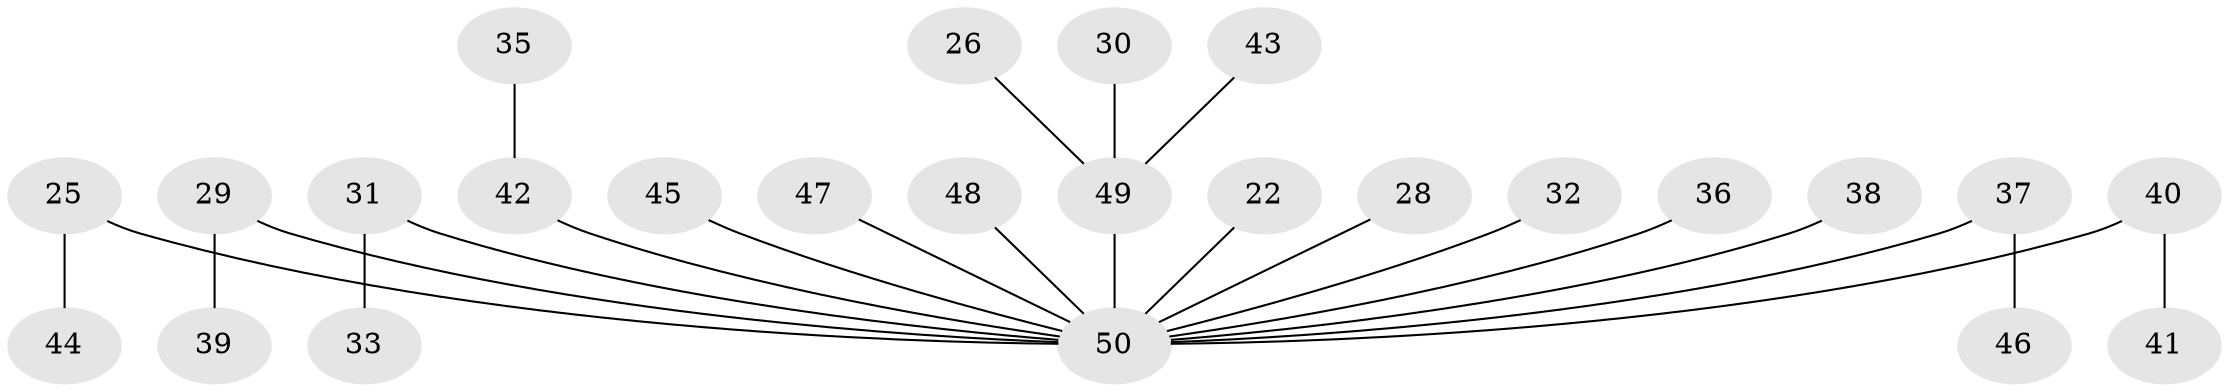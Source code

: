 // original degree distribution, {2: 0.28, 7: 0.02, 3: 0.14, 4: 0.06, 6: 0.02, 1: 0.48}
// Generated by graph-tools (version 1.1) at 2025/53/03/09/25 04:53:42]
// undirected, 25 vertices, 24 edges
graph export_dot {
graph [start="1"]
  node [color=gray90,style=filled];
  22;
  25;
  26;
  28;
  29;
  30;
  31;
  32;
  33;
  35;
  36;
  37 [super="+24"];
  38;
  39;
  40 [super="+15+17"];
  41;
  42 [super="+34"];
  43;
  44;
  45;
  46;
  47;
  48;
  49 [super="+12"];
  50 [super="+2+6+9+18+21+27+13+14+19+20"];
  22 -- 50;
  25 -- 44;
  25 -- 50;
  26 -- 49;
  28 -- 50;
  29 -- 39;
  29 -- 50;
  30 -- 49;
  31 -- 33;
  31 -- 50;
  32 -- 50;
  35 -- 42;
  36 -- 50;
  37 -- 50;
  37 -- 46;
  38 -- 50;
  40 -- 41;
  40 -- 50;
  42 -- 50;
  43 -- 49;
  45 -- 50;
  47 -- 50;
  48 -- 50;
  49 -- 50;
}
